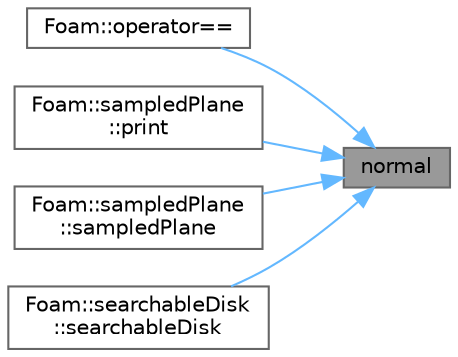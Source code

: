 digraph "normal"
{
 // LATEX_PDF_SIZE
  bgcolor="transparent";
  edge [fontname=Helvetica,fontsize=10,labelfontname=Helvetica,labelfontsize=10];
  node [fontname=Helvetica,fontsize=10,shape=box,height=0.2,width=0.4];
  rankdir="RL";
  Node1 [id="Node000001",label="normal",height=0.2,width=0.4,color="gray40", fillcolor="grey60", style="filled", fontcolor="black",tooltip=" "];
  Node1 -> Node2 [id="edge1_Node000001_Node000002",dir="back",color="steelblue1",style="solid",tooltip=" "];
  Node2 [id="Node000002",label="Foam::operator==",height=0.2,width=0.4,color="grey40", fillcolor="white", style="filled",URL="$namespaceFoam.html#af5bce1999f45780577a16d99fa3cb302",tooltip=" "];
  Node1 -> Node3 [id="edge2_Node000001_Node000003",dir="back",color="steelblue1",style="solid",tooltip=" "];
  Node3 [id="Node000003",label="Foam::sampledPlane\l::print",height=0.2,width=0.4,color="grey40", fillcolor="white", style="filled",URL="$classFoam_1_1sampledPlane.html#a5ff27ff4bacc42adb3c9063f8331e5c2",tooltip=" "];
  Node1 -> Node4 [id="edge3_Node000001_Node000004",dir="back",color="steelblue1",style="solid",tooltip=" "];
  Node4 [id="Node000004",label="Foam::sampledPlane\l::sampledPlane",height=0.2,width=0.4,color="grey40", fillcolor="white", style="filled",URL="$classFoam_1_1sampledPlane.html#aa4fe6ee2d8cfa70e83071e14a0698edc",tooltip=" "];
  Node1 -> Node5 [id="edge4_Node000001_Node000005",dir="back",color="steelblue1",style="solid",tooltip=" "];
  Node5 [id="Node000005",label="Foam::searchableDisk\l::searchableDisk",height=0.2,width=0.4,color="grey40", fillcolor="white", style="filled",URL="$classFoam_1_1searchableDisk.html#a2e40bf894b561d7f40055603c5c30442",tooltip=" "];
}

